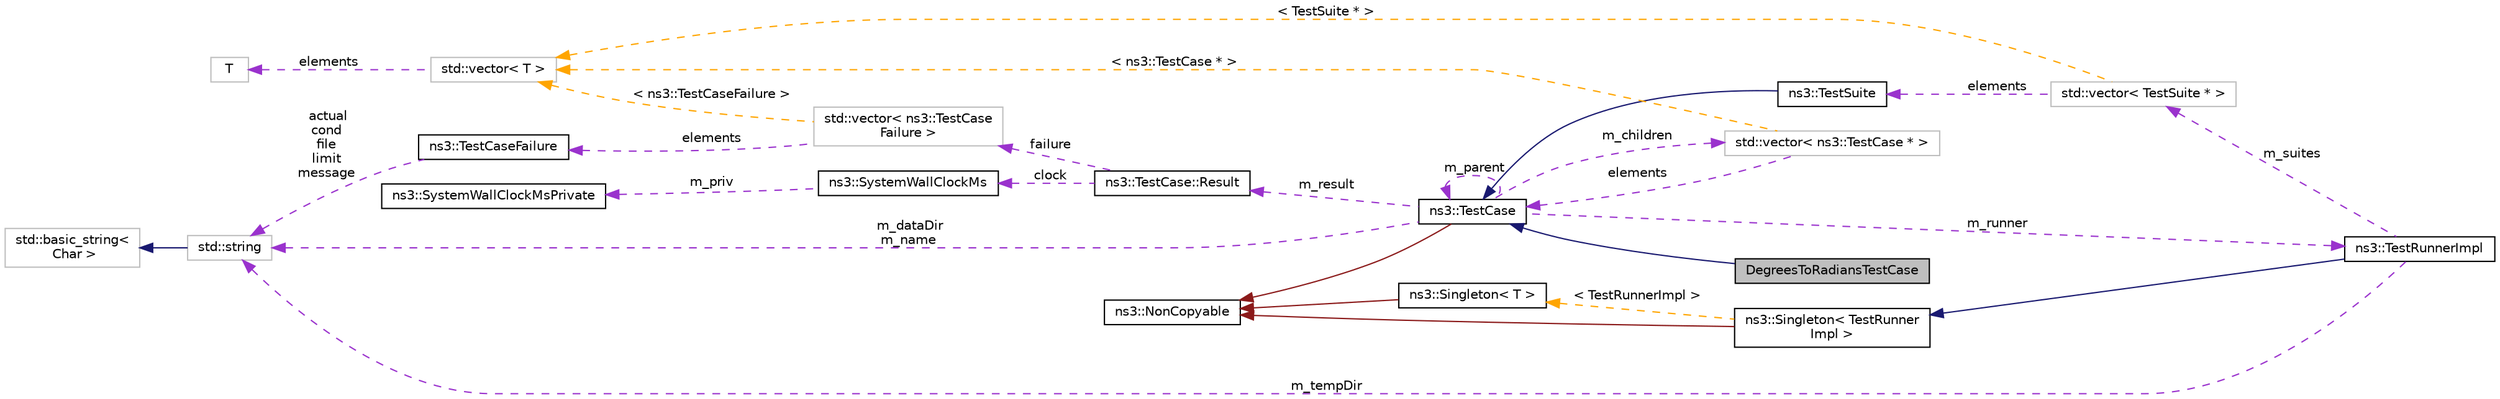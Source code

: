 digraph "DegreesToRadiansTestCase"
{
 // LATEX_PDF_SIZE
  edge [fontname="Helvetica",fontsize="10",labelfontname="Helvetica",labelfontsize="10"];
  node [fontname="Helvetica",fontsize="10",shape=record];
  rankdir="LR";
  Node1 [label="DegreesToRadiansTestCase",height=0.2,width=0.4,color="black", fillcolor="grey75", style="filled", fontcolor="black",tooltip=" "];
  Node2 -> Node1 [dir="back",color="midnightblue",fontsize="10",style="solid",fontname="Helvetica"];
  Node2 [label="ns3::TestCase",height=0.2,width=0.4,color="black", fillcolor="white", style="filled",URL="$classns3_1_1_test_case.html",tooltip="encapsulates test code"];
  Node3 -> Node2 [dir="back",color="firebrick4",fontsize="10",style="solid",fontname="Helvetica"];
  Node3 [label="ns3::NonCopyable",height=0.2,width=0.4,color="black", fillcolor="white", style="filled",URL="$classns3_1_1_non_copyable.html",tooltip="A base class for (non-Singleton) objects which shouldn't be copied."];
  Node4 -> Node2 [dir="back",color="darkorchid3",fontsize="10",style="dashed",label=" m_children" ,fontname="Helvetica"];
  Node4 [label="std::vector\< ns3::TestCase * \>",height=0.2,width=0.4,color="grey75", fillcolor="white", style="filled",tooltip=" "];
  Node2 -> Node4 [dir="back",color="darkorchid3",fontsize="10",style="dashed",label=" elements" ,fontname="Helvetica"];
  Node5 -> Node4 [dir="back",color="orange",fontsize="10",style="dashed",label=" \< ns3::TestCase * \>" ,fontname="Helvetica"];
  Node5 [label="std::vector\< T \>",height=0.2,width=0.4,color="grey75", fillcolor="white", style="filled",tooltip=" "];
  Node6 -> Node5 [dir="back",color="darkorchid3",fontsize="10",style="dashed",label=" elements" ,fontname="Helvetica"];
  Node6 [label="T",height=0.2,width=0.4,color="grey75", fillcolor="white", style="filled",tooltip=" "];
  Node7 -> Node2 [dir="back",color="darkorchid3",fontsize="10",style="dashed",label=" m_dataDir\nm_name" ,fontname="Helvetica"];
  Node7 [label="std::string",height=0.2,width=0.4,color="grey75", fillcolor="white", style="filled",tooltip=" "];
  Node8 -> Node7 [dir="back",color="midnightblue",fontsize="10",style="solid",fontname="Helvetica"];
  Node8 [label="std::basic_string\<\l Char \>",height=0.2,width=0.4,color="grey75", fillcolor="white", style="filled",tooltip=" "];
  Node9 -> Node2 [dir="back",color="darkorchid3",fontsize="10",style="dashed",label=" m_runner" ,fontname="Helvetica"];
  Node9 [label="ns3::TestRunnerImpl",height=0.2,width=0.4,color="black", fillcolor="white", style="filled",URL="$classns3_1_1_test_runner_impl.html",tooltip="Container for all tests."];
  Node10 -> Node9 [dir="back",color="midnightblue",fontsize="10",style="solid",fontname="Helvetica"];
  Node10 [label="ns3::Singleton\< TestRunner\lImpl \>",height=0.2,width=0.4,color="black", fillcolor="white", style="filled",URL="$classns3_1_1_singleton.html",tooltip=" "];
  Node3 -> Node10 [dir="back",color="firebrick4",fontsize="10",style="solid",fontname="Helvetica"];
  Node11 -> Node10 [dir="back",color="orange",fontsize="10",style="dashed",label=" \< TestRunnerImpl \>" ,fontname="Helvetica"];
  Node11 [label="ns3::Singleton\< T \>",height=0.2,width=0.4,color="black", fillcolor="white", style="filled",URL="$classns3_1_1_singleton.html",tooltip="A template singleton."];
  Node3 -> Node11 [dir="back",color="firebrick4",fontsize="10",style="solid",fontname="Helvetica"];
  Node12 -> Node9 [dir="back",color="darkorchid3",fontsize="10",style="dashed",label=" m_suites" ,fontname="Helvetica"];
  Node12 [label="std::vector\< TestSuite * \>",height=0.2,width=0.4,color="grey75", fillcolor="white", style="filled",tooltip=" "];
  Node13 -> Node12 [dir="back",color="darkorchid3",fontsize="10",style="dashed",label=" elements" ,fontname="Helvetica"];
  Node13 [label="ns3::TestSuite",height=0.2,width=0.4,color="black", fillcolor="white", style="filled",URL="$classns3_1_1_test_suite.html",tooltip="A suite of tests to run."];
  Node2 -> Node13 [dir="back",color="midnightblue",fontsize="10",style="solid",fontname="Helvetica"];
  Node5 -> Node12 [dir="back",color="orange",fontsize="10",style="dashed",label=" \< TestSuite * \>" ,fontname="Helvetica"];
  Node7 -> Node9 [dir="back",color="darkorchid3",fontsize="10",style="dashed",label=" m_tempDir" ,fontname="Helvetica"];
  Node2 -> Node2 [dir="back",color="darkorchid3",fontsize="10",style="dashed",label=" m_parent" ,fontname="Helvetica"];
  Node14 -> Node2 [dir="back",color="darkorchid3",fontsize="10",style="dashed",label=" m_result" ,fontname="Helvetica"];
  Node14 [label="ns3::TestCase::Result",height=0.2,width=0.4,color="black", fillcolor="white", style="filled",URL="$structns3_1_1_test_case_1_1_result.html",tooltip="Container for results from a TestCase."];
  Node15 -> Node14 [dir="back",color="darkorchid3",fontsize="10",style="dashed",label=" failure" ,fontname="Helvetica"];
  Node15 [label="std::vector\< ns3::TestCase\lFailure \>",height=0.2,width=0.4,color="grey75", fillcolor="white", style="filled",tooltip=" "];
  Node16 -> Node15 [dir="back",color="darkorchid3",fontsize="10",style="dashed",label=" elements" ,fontname="Helvetica"];
  Node16 [label="ns3::TestCaseFailure",height=0.2,width=0.4,color="black", fillcolor="white", style="filled",URL="$structns3_1_1_test_case_failure.html",tooltip="Container for details of a test failure."];
  Node7 -> Node16 [dir="back",color="darkorchid3",fontsize="10",style="dashed",label=" actual\ncond\nfile\nlimit\nmessage" ,fontname="Helvetica"];
  Node5 -> Node15 [dir="back",color="orange",fontsize="10",style="dashed",label=" \< ns3::TestCaseFailure \>" ,fontname="Helvetica"];
  Node17 -> Node14 [dir="back",color="darkorchid3",fontsize="10",style="dashed",label=" clock" ,fontname="Helvetica"];
  Node17 [label="ns3::SystemWallClockMs",height=0.2,width=0.4,color="black", fillcolor="white", style="filled",URL="$classns3_1_1_system_wall_clock_ms.html",tooltip="Measure elapsed wall clock time in milliseconds."];
  Node18 -> Node17 [dir="back",color="darkorchid3",fontsize="10",style="dashed",label=" m_priv" ,fontname="Helvetica"];
  Node18 [label="ns3::SystemWallClockMsPrivate",height=0.2,width=0.4,color="black", fillcolor="white", style="filled",URL="$classns3_1_1_system_wall_clock_ms_private.html",tooltip="System-dependent implementation for SystemWallClockMs."];
}
